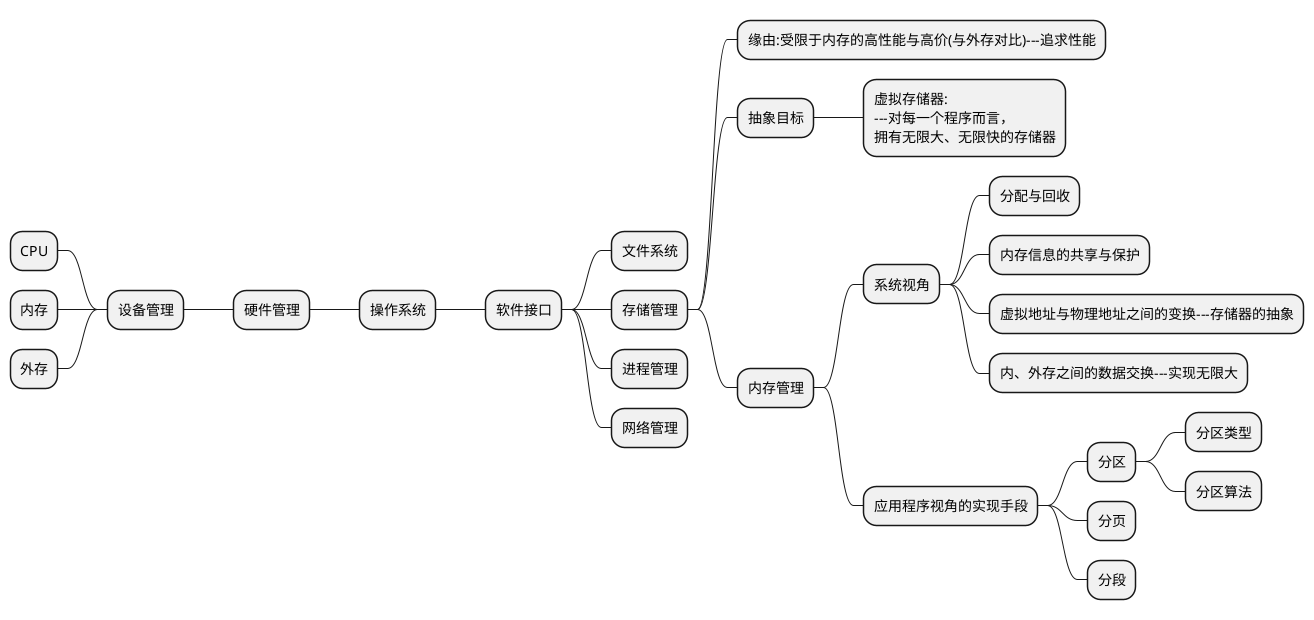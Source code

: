 @startmindmap OS
 
+ 操作系统


-- 硬件管理
--- 设备管理
---- CPU
---- 内存
---- 外存

++ 软件接口
+++ 文件系统

+++ 存储管理
++++ 缘由:受限于内存的高性能与高价(与外存对比)---追求性能
++++ 抽象目标
+++++ 虚拟存储器:\n---对每一个程序而言，\n拥有无限大、无限快的存储器
++++ 内存管理
+++++ 系统视角
++++++ 分配与回收
++++++ 内存信息的共享与保护
++++++ 虚拟地址与物理地址之间的变换---存储器的抽象
++++++ 内、外存之间的数据交换---实现无限大
+++++ 应用程序视角的实现手段
++++++ 分区
+++++++ 分区类型
+++++++ 分区算法
++++++ 分页
++++++ 分段


+++ 进程管理
+++ 网络管理


@endmindmap